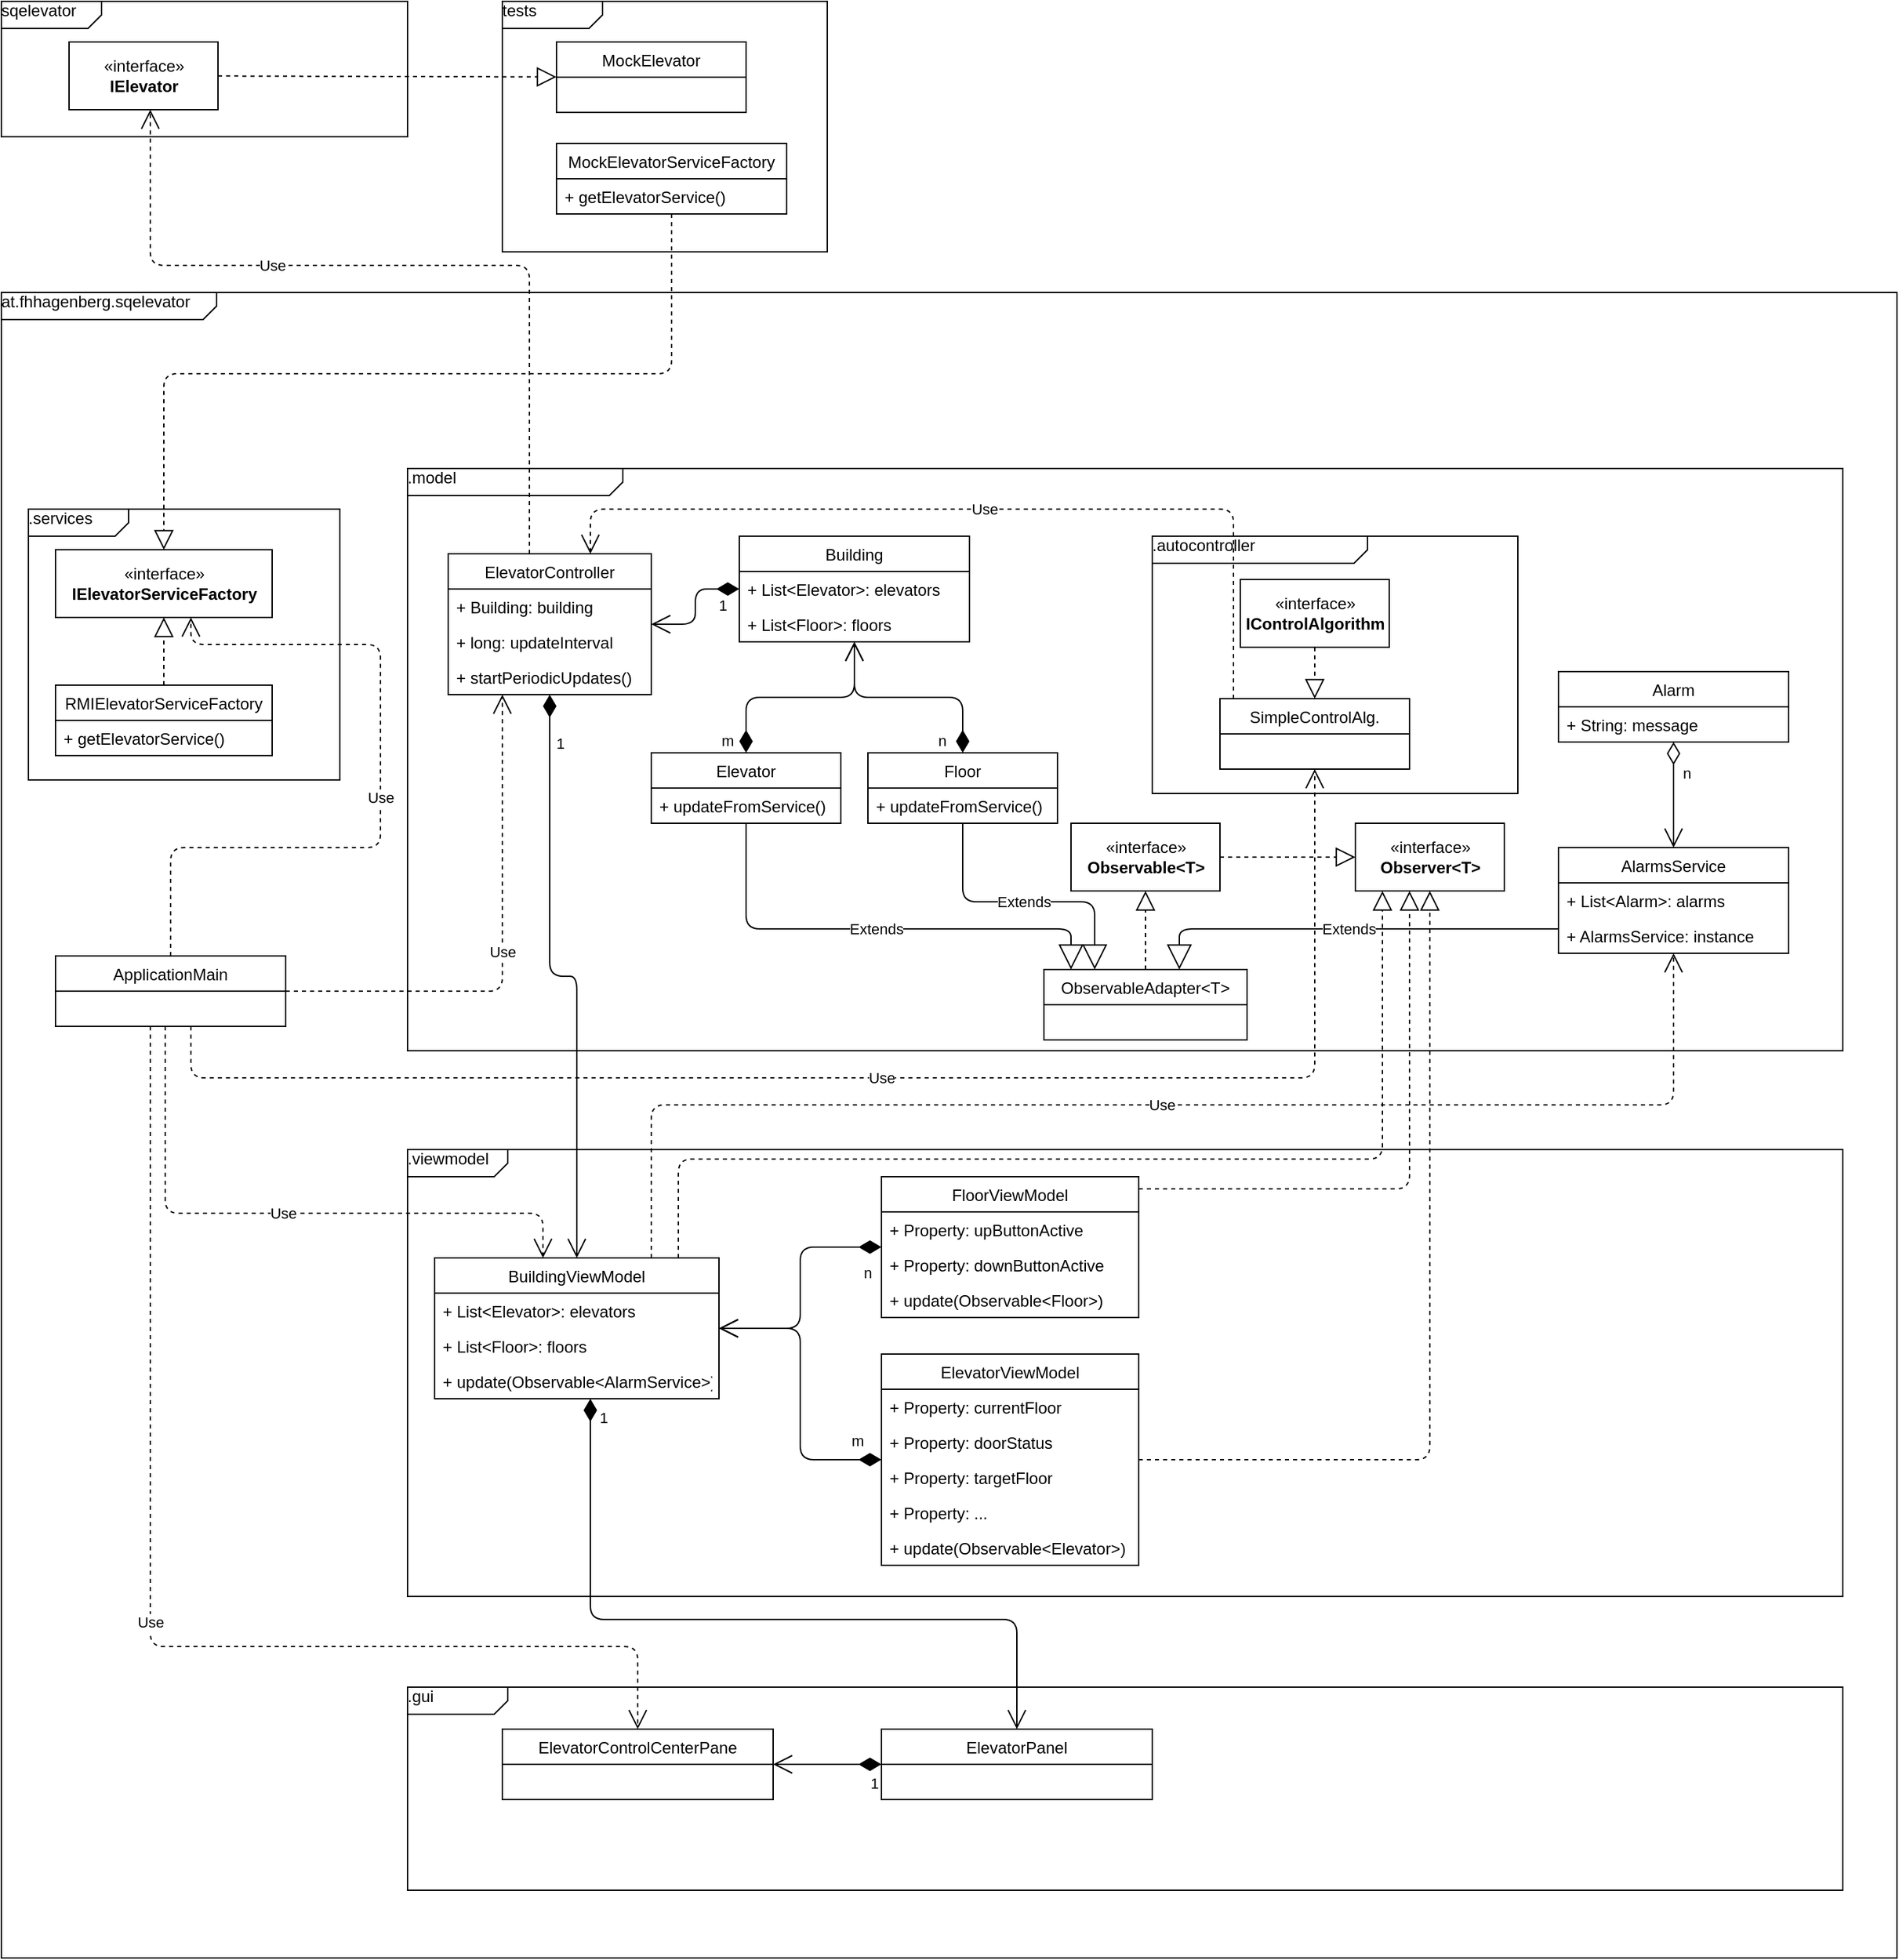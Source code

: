 <mxfile version="12.6.5" type="dropbox"><diagram id="C5RBs43oDa-KdzZeNtuy" name="Page-1"><mxGraphModel dx="1422" dy="779" grid="1" gridSize="10" guides="1" tooltips="1" connect="1" arrows="1" fold="1" page="1" pageScale="1" pageWidth="827" pageHeight="1169" math="0" shadow="0"><root><mxCell id="WIyWlLk6GJQsqaUBKTNV-0"/><mxCell id="WIyWlLk6GJQsqaUBKTNV-1" parent="WIyWlLk6GJQsqaUBKTNV-0"/><mxCell id="fPnOpUPq2UDJ7PXk2tGR-1" value="&lt;div&gt;sqelevator&lt;/div&gt;" style="html=1;shape=mxgraph.sysml.package;xSize=90;align=left;spacingLeft=10;overflow=fill;strokeWidth=1;recursiveResize=0;labelX=74;" parent="WIyWlLk6GJQsqaUBKTNV-1" vertex="1"><mxGeometry x="40" y="15" width="300" height="100" as="geometry"/></mxCell><mxCell id="fPnOpUPq2UDJ7PXk2tGR-4" value="&amp;lt;&amp;lt;import&amp;gt;&amp;gt;" style="strokeColor=inherit;fillColor=inherit;gradientColor=inherit;edgeStyle=none;endArrow=open;dashed=1;verticalAlign=top;labelBackgroundColor=none;endSize=12;html=1;" parent="fPnOpUPq2UDJ7PXk2tGR-1" edge="1"><mxGeometry relative="1" as="geometry"><mxPoint x="190" y="56.429" as="targetPoint"/></mxGeometry></mxCell><mxCell id="fPnOpUPq2UDJ7PXk2tGR-5" value="«interface»&lt;br&gt;&lt;b&gt;IElevator&lt;/b&gt;" style="html=1;" parent="fPnOpUPq2UDJ7PXk2tGR-1" vertex="1"><mxGeometry x="50" y="30" width="110" height="50" as="geometry"/></mxCell><mxCell id="fPnOpUPq2UDJ7PXk2tGR-6" value="at.fhhagenberg.sqelevator" style="html=1;shape=mxgraph.sysml.package;xSize=90;align=left;spacingLeft=10;overflow=fill;strokeWidth=1;recursiveResize=0;labelX=159;verticalAlign=middle;" parent="WIyWlLk6GJQsqaUBKTNV-1" vertex="1"><mxGeometry x="40" y="230" width="1400" height="1230" as="geometry"/></mxCell><mxCell id="fPnOpUPq2UDJ7PXk2tGR-7" value="&amp;lt;&amp;lt;import&amp;gt;&amp;gt;" style="strokeColor=inherit;fillColor=inherit;gradientColor=inherit;edgeStyle=none;endArrow=open;dashed=1;verticalAlign=top;labelBackgroundColor=none;endSize=12;html=1;" parent="fPnOpUPq2UDJ7PXk2tGR-6" edge="1"><mxGeometry relative="1" as="geometry"><mxPoint x="190" y="56.429" as="targetPoint"/></mxGeometry></mxCell><mxCell id="fPnOpUPq2UDJ7PXk2tGR-18" value=".model" style="html=1;shape=mxgraph.sysml.package;xSize=90;align=left;spacingLeft=10;overflow=fill;strokeWidth=1;recursiveResize=0;labelX=159;verticalAlign=middle;" parent="fPnOpUPq2UDJ7PXk2tGR-6" vertex="1"><mxGeometry x="300" y="130" width="1060" height="430" as="geometry"/></mxCell><mxCell id="fPnOpUPq2UDJ7PXk2tGR-19" value="&amp;lt;&amp;lt;import&amp;gt;&amp;gt;" style="strokeColor=inherit;fillColor=inherit;gradientColor=inherit;edgeStyle=none;endArrow=open;dashed=1;verticalAlign=top;labelBackgroundColor=none;endSize=12;html=1;" parent="fPnOpUPq2UDJ7PXk2tGR-18" edge="1"><mxGeometry relative="1" as="geometry"><mxPoint x="190" y="56.429" as="targetPoint"/></mxGeometry></mxCell><mxCell id="fPnOpUPq2UDJ7PXk2tGR-30" value="Building" style="swimlane;fontStyle=0;childLayout=stackLayout;horizontal=1;startSize=26;fillColor=none;horizontalStack=0;resizeParent=1;resizeParentMax=0;resizeLast=0;collapsible=1;marginBottom=0;" parent="fPnOpUPq2UDJ7PXk2tGR-18" vertex="1"><mxGeometry x="245" y="50" width="170" height="78" as="geometry"/></mxCell><mxCell id="fPnOpUPq2UDJ7PXk2tGR-46" value="+ List&lt;Elevator&gt;: elevators" style="text;strokeColor=none;fillColor=none;align=left;verticalAlign=top;spacingLeft=4;spacingRight=4;overflow=hidden;rotatable=0;points=[[0,0.5],[1,0.5]];portConstraint=eastwest;" parent="fPnOpUPq2UDJ7PXk2tGR-30" vertex="1"><mxGeometry y="26" width="170" height="26" as="geometry"/></mxCell><mxCell id="fPnOpUPq2UDJ7PXk2tGR-44" value="+ List&lt;Floor&gt;: floors" style="text;strokeColor=none;fillColor=none;align=left;verticalAlign=top;spacingLeft=4;spacingRight=4;overflow=hidden;rotatable=0;points=[[0,0.5],[1,0.5]];portConstraint=eastwest;" parent="fPnOpUPq2UDJ7PXk2tGR-30" vertex="1"><mxGeometry y="52" width="170" height="26" as="geometry"/></mxCell><mxCell id="fPnOpUPq2UDJ7PXk2tGR-40" value="Floor" style="swimlane;fontStyle=0;childLayout=stackLayout;horizontal=1;startSize=26;fillColor=none;horizontalStack=0;resizeParent=1;resizeParentMax=0;resizeLast=0;collapsible=1;marginBottom=0;" parent="fPnOpUPq2UDJ7PXk2tGR-18" vertex="1"><mxGeometry x="340" y="210" width="140" height="52" as="geometry"/></mxCell><mxCell id="fPnOpUPq2UDJ7PXk2tGR-146" value="+ updateFromService()" style="text;strokeColor=none;fillColor=none;align=left;verticalAlign=top;spacingLeft=4;spacingRight=4;overflow=hidden;rotatable=0;points=[[0,0.5],[1,0.5]];portConstraint=eastwest;" parent="fPnOpUPq2UDJ7PXk2tGR-40" vertex="1"><mxGeometry y="26" width="140" height="26" as="geometry"/></mxCell><mxCell id="fPnOpUPq2UDJ7PXk2tGR-39" value="Elevator" style="swimlane;fontStyle=0;childLayout=stackLayout;horizontal=1;startSize=26;fillColor=none;horizontalStack=0;resizeParent=1;resizeParentMax=0;resizeLast=0;collapsible=1;marginBottom=0;" parent="fPnOpUPq2UDJ7PXk2tGR-18" vertex="1"><mxGeometry x="180" y="210" width="140" height="52" as="geometry"/></mxCell><mxCell id="fPnOpUPq2UDJ7PXk2tGR-145" value="+ updateFromService()" style="text;strokeColor=none;fillColor=none;align=left;verticalAlign=top;spacingLeft=4;spacingRight=4;overflow=hidden;rotatable=0;points=[[0,0.5],[1,0.5]];portConstraint=eastwest;" parent="fPnOpUPq2UDJ7PXk2tGR-39" vertex="1"><mxGeometry y="26" width="140" height="26" as="geometry"/></mxCell><mxCell id="fPnOpUPq2UDJ7PXk2tGR-47" value="m" style="endArrow=open;html=1;endSize=12;startArrow=diamondThin;startSize=14;startFill=1;edgeStyle=orthogonalEdgeStyle;align=left;verticalAlign=bottom;" parent="fPnOpUPq2UDJ7PXk2tGR-18" source="fPnOpUPq2UDJ7PXk2tGR-39" target="fPnOpUPq2UDJ7PXk2tGR-30" edge="1"><mxGeometry x="-0.494" y="-46" relative="1" as="geometry"><mxPoint x="-10" y="400" as="sourcePoint"/><mxPoint x="150" y="400" as="targetPoint"/><mxPoint x="-20" y="-5" as="offset"/></mxGeometry></mxCell><mxCell id="fPnOpUPq2UDJ7PXk2tGR-57" value="n" style="endArrow=open;html=1;endSize=12;startArrow=diamondThin;startSize=14;startFill=1;edgeStyle=orthogonalEdgeStyle;align=left;verticalAlign=bottom;" parent="fPnOpUPq2UDJ7PXk2tGR-18" source="fPnOpUPq2UDJ7PXk2tGR-40" target="fPnOpUPq2UDJ7PXk2tGR-30" edge="1"><mxGeometry x="-0.247" y="41" relative="1" as="geometry"><mxPoint x="110" y="290" as="sourcePoint"/><mxPoint x="135" y="212" as="targetPoint"/><mxPoint as="offset"/></mxGeometry></mxCell><mxCell id="fPnOpUPq2UDJ7PXk2tGR-60" value=".autocontroller" style="html=1;shape=mxgraph.sysml.package;xSize=90;align=left;spacingLeft=10;overflow=fill;strokeWidth=1;recursiveResize=0;labelX=159;verticalAlign=middle;" parent="fPnOpUPq2UDJ7PXk2tGR-18" vertex="1"><mxGeometry x="550" y="50" width="270" height="190" as="geometry"/></mxCell><mxCell id="fPnOpUPq2UDJ7PXk2tGR-61" value="&amp;lt;&amp;lt;import&amp;gt;&amp;gt;" style="strokeColor=inherit;fillColor=inherit;gradientColor=inherit;edgeStyle=none;endArrow=open;dashed=1;verticalAlign=top;labelBackgroundColor=none;endSize=12;html=1;" parent="fPnOpUPq2UDJ7PXk2tGR-60" edge="1"><mxGeometry relative="1" as="geometry"><mxPoint x="190" y="56.429" as="targetPoint"/></mxGeometry></mxCell><mxCell id="fPnOpUPq2UDJ7PXk2tGR-73" value="«interface»&lt;br&gt;&lt;b&gt;IControlAlgorithm&lt;/b&gt;" style="html=1;" parent="fPnOpUPq2UDJ7PXk2tGR-60" vertex="1"><mxGeometry x="65" y="32" width="110" height="50" as="geometry"/></mxCell><mxCell id="fPnOpUPq2UDJ7PXk2tGR-74" value="SimpleControlAlg." style="swimlane;fontStyle=0;childLayout=stackLayout;horizontal=1;startSize=26;fillColor=none;horizontalStack=0;resizeParent=1;resizeParentMax=0;resizeLast=0;collapsible=1;marginBottom=0;" parent="fPnOpUPq2UDJ7PXk2tGR-60" vertex="1"><mxGeometry x="50" y="120" width="140" height="52" as="geometry"/></mxCell><mxCell id="fPnOpUPq2UDJ7PXk2tGR-75" value="" style="endArrow=block;dashed=1;endFill=0;endSize=12;html=1;" parent="fPnOpUPq2UDJ7PXk2tGR-60" source="fPnOpUPq2UDJ7PXk2tGR-73" target="fPnOpUPq2UDJ7PXk2tGR-74" edge="1"><mxGeometry width="160" relative="1" as="geometry"><mxPoint x="-530" y="600" as="sourcePoint"/><mxPoint x="-370" y="600" as="targetPoint"/></mxGeometry></mxCell><mxCell id="fPnOpUPq2UDJ7PXk2tGR-20" value="ElevatorController" style="swimlane;fontStyle=0;childLayout=stackLayout;horizontal=1;startSize=26;fillColor=none;horizontalStack=0;resizeParent=1;resizeParentMax=0;resizeLast=0;collapsible=1;marginBottom=0;" parent="fPnOpUPq2UDJ7PXk2tGR-18" vertex="1"><mxGeometry x="30" y="63" width="150" height="104" as="geometry"/></mxCell><mxCell id="fPnOpUPq2UDJ7PXk2tGR-59" value="+ Building: building" style="text;strokeColor=none;fillColor=none;align=left;verticalAlign=top;spacingLeft=4;spacingRight=4;overflow=hidden;rotatable=0;points=[[0,0.5],[1,0.5]];portConstraint=eastwest;" parent="fPnOpUPq2UDJ7PXk2tGR-20" vertex="1"><mxGeometry y="26" width="150" height="26" as="geometry"/></mxCell><mxCell id="fPnOpUPq2UDJ7PXk2tGR-150" value="+ long: updateInterval" style="text;strokeColor=none;fillColor=none;align=left;verticalAlign=top;spacingLeft=4;spacingRight=4;overflow=hidden;rotatable=0;points=[[0,0.5],[1,0.5]];portConstraint=eastwest;" parent="fPnOpUPq2UDJ7PXk2tGR-20" vertex="1"><mxGeometry y="52" width="150" height="26" as="geometry"/></mxCell><mxCell id="fPnOpUPq2UDJ7PXk2tGR-149" value="+ startPeriodicUpdates()" style="text;strokeColor=none;fillColor=none;align=left;verticalAlign=top;spacingLeft=4;spacingRight=4;overflow=hidden;rotatable=0;points=[[0,0.5],[1,0.5]];portConstraint=eastwest;" parent="fPnOpUPq2UDJ7PXk2tGR-20" vertex="1"><mxGeometry y="78" width="150" height="26" as="geometry"/></mxCell><mxCell id="fPnOpUPq2UDJ7PXk2tGR-58" value="1" style="endArrow=open;html=1;endSize=12;startArrow=diamondThin;startSize=14;startFill=1;edgeStyle=orthogonalEdgeStyle;align=left;verticalAlign=bottom;" parent="fPnOpUPq2UDJ7PXk2tGR-18" source="fPnOpUPq2UDJ7PXk2tGR-30" target="fPnOpUPq2UDJ7PXk2tGR-20" edge="1"><mxGeometry x="-0.615" y="21" relative="1" as="geometry"><mxPoint x="170" y="286" as="sourcePoint"/><mxPoint x="330" y="108" as="targetPoint"/><mxPoint as="offset"/></mxGeometry></mxCell><mxCell id="fPnOpUPq2UDJ7PXk2tGR-76" value="Use" style="endArrow=open;endSize=12;dashed=1;html=1;edgeStyle=orthogonalEdgeStyle;" parent="fPnOpUPq2UDJ7PXk2tGR-18" source="fPnOpUPq2UDJ7PXk2tGR-74" target="fPnOpUPq2UDJ7PXk2tGR-20" edge="1"><mxGeometry width="160" relative="1" as="geometry"><mxPoint x="-20" y="620" as="sourcePoint"/><mxPoint x="140" y="620" as="targetPoint"/><Array as="points"><mxPoint x="610" y="30"/><mxPoint x="135" y="30"/></Array></mxGeometry></mxCell><mxCell id="fPnOpUPq2UDJ7PXk2tGR-91" value="«interface»&lt;br&gt;&lt;b&gt;Observer&amp;lt;T&amp;gt;&lt;/b&gt;" style="html=1;" parent="fPnOpUPq2UDJ7PXk2tGR-18" vertex="1"><mxGeometry x="700" y="262" width="110" height="50" as="geometry"/></mxCell><mxCell id="fPnOpUPq2UDJ7PXk2tGR-94" value="«interface»&lt;br&gt;&lt;b&gt;Observable&amp;lt;T&amp;gt;&lt;/b&gt;" style="html=1;" parent="fPnOpUPq2UDJ7PXk2tGR-18" vertex="1"><mxGeometry x="490" y="262" width="110" height="50" as="geometry"/></mxCell><mxCell id="fPnOpUPq2UDJ7PXk2tGR-95" value="ObservableAdapter&lt;T&gt;" style="swimlane;fontStyle=0;childLayout=stackLayout;horizontal=1;startSize=26;fillColor=none;horizontalStack=0;resizeParent=1;resizeParentMax=0;resizeLast=0;collapsible=1;marginBottom=0;" parent="fPnOpUPq2UDJ7PXk2tGR-18" vertex="1"><mxGeometry x="470" y="370" width="150" height="52" as="geometry"/></mxCell><mxCell id="fPnOpUPq2UDJ7PXk2tGR-99" value="" style="endArrow=block;dashed=1;endFill=0;endSize=12;html=1;" parent="fPnOpUPq2UDJ7PXk2tGR-18" source="fPnOpUPq2UDJ7PXk2tGR-95" target="fPnOpUPq2UDJ7PXk2tGR-94" edge="1"><mxGeometry width="160" relative="1" as="geometry"><mxPoint x="-10" y="1120" as="sourcePoint"/><mxPoint x="150" y="1120" as="targetPoint"/></mxGeometry></mxCell><mxCell id="fPnOpUPq2UDJ7PXk2tGR-100" value="Extends" style="endArrow=block;endSize=16;endFill=0;html=1;edgeStyle=orthogonalEdgeStyle;" parent="fPnOpUPq2UDJ7PXk2tGR-18" source="fPnOpUPq2UDJ7PXk2tGR-39" target="fPnOpUPq2UDJ7PXk2tGR-95" edge="1"><mxGeometry width="160" relative="1" as="geometry"><mxPoint x="-10" y="1120" as="sourcePoint"/><mxPoint x="150" y="1120" as="targetPoint"/><Array as="points"><mxPoint x="250" y="340"/><mxPoint x="490" y="340"/></Array></mxGeometry></mxCell><mxCell id="fPnOpUPq2UDJ7PXk2tGR-101" value="Extends" style="endArrow=block;endSize=16;endFill=0;html=1;edgeStyle=orthogonalEdgeStyle;entryX=0.25;entryY=0;entryDx=0;entryDy=0;" parent="fPnOpUPq2UDJ7PXk2tGR-18" source="fPnOpUPq2UDJ7PXk2tGR-40" target="fPnOpUPq2UDJ7PXk2tGR-95" edge="1"><mxGeometry width="160" relative="1" as="geometry"><mxPoint x="307.938" y="272" as="sourcePoint"/><mxPoint x="507.062" y="380" as="targetPoint"/><Array as="points"><mxPoint x="410" y="320"/><mxPoint x="508" y="320"/></Array></mxGeometry></mxCell><mxCell id="fPnOpUPq2UDJ7PXk2tGR-104" value="" style="endArrow=block;dashed=1;endFill=0;endSize=12;html=1;" parent="fPnOpUPq2UDJ7PXk2tGR-18" source="fPnOpUPq2UDJ7PXk2tGR-94" target="fPnOpUPq2UDJ7PXk2tGR-91" edge="1"><mxGeometry width="160" relative="1" as="geometry"><mxPoint x="-10" y="1120" as="sourcePoint"/><mxPoint x="150" y="1120" as="targetPoint"/></mxGeometry></mxCell><mxCell id="uzkEMmozp2CUpiq_NeE0-0" value="AlarmsService" style="swimlane;fontStyle=0;childLayout=stackLayout;horizontal=1;startSize=26;fillColor=none;horizontalStack=0;resizeParent=1;resizeParentMax=0;resizeLast=0;collapsible=1;marginBottom=0;" vertex="1" parent="fPnOpUPq2UDJ7PXk2tGR-18"><mxGeometry x="850" y="280" width="170" height="78" as="geometry"/></mxCell><mxCell id="uzkEMmozp2CUpiq_NeE0-1" value="+ List&lt;Alarm&gt;: alarms" style="text;strokeColor=none;fillColor=none;align=left;verticalAlign=top;spacingLeft=4;spacingRight=4;overflow=hidden;rotatable=0;points=[[0,0.5],[1,0.5]];portConstraint=eastwest;" vertex="1" parent="uzkEMmozp2CUpiq_NeE0-0"><mxGeometry y="26" width="170" height="26" as="geometry"/></mxCell><mxCell id="uzkEMmozp2CUpiq_NeE0-2" value="+ AlarmsService: instance" style="text;strokeColor=none;fillColor=none;align=left;verticalAlign=top;spacingLeft=4;spacingRight=4;overflow=hidden;rotatable=0;points=[[0,0.5],[1,0.5]];portConstraint=eastwest;" vertex="1" parent="uzkEMmozp2CUpiq_NeE0-0"><mxGeometry y="52" width="170" height="26" as="geometry"/></mxCell><mxCell id="uzkEMmozp2CUpiq_NeE0-3" value="Alarm" style="swimlane;fontStyle=0;childLayout=stackLayout;horizontal=1;startSize=26;fillColor=none;horizontalStack=0;resizeParent=1;resizeParentMax=0;resizeLast=0;collapsible=1;marginBottom=0;" vertex="1" parent="fPnOpUPq2UDJ7PXk2tGR-18"><mxGeometry x="850" y="150" width="170" height="52" as="geometry"/></mxCell><mxCell id="uzkEMmozp2CUpiq_NeE0-4" value="+ String: message" style="text;strokeColor=none;fillColor=none;align=left;verticalAlign=top;spacingLeft=4;spacingRight=4;overflow=hidden;rotatable=0;points=[[0,0.5],[1,0.5]];portConstraint=eastwest;" vertex="1" parent="uzkEMmozp2CUpiq_NeE0-3"><mxGeometry y="26" width="170" height="26" as="geometry"/></mxCell><mxCell id="uzkEMmozp2CUpiq_NeE0-6" value="n" style="endArrow=open;html=1;endSize=12;startArrow=diamondThin;startSize=14;startFill=0;edgeStyle=orthogonalEdgeStyle;align=left;verticalAlign=bottom;" edge="1" parent="fPnOpUPq2UDJ7PXk2tGR-18" source="uzkEMmozp2CUpiq_NeE0-3" target="uzkEMmozp2CUpiq_NeE0-0"><mxGeometry x="-0.176" y="5" relative="1" as="geometry"><mxPoint x="-300" y="1120" as="sourcePoint"/><mxPoint x="-140" y="1120" as="targetPoint"/><mxPoint as="offset"/></mxGeometry></mxCell><mxCell id="uzkEMmozp2CUpiq_NeE0-7" value="Extends" style="endArrow=block;endSize=16;endFill=0;html=1;edgeStyle=orthogonalEdgeStyle;" edge="1" parent="fPnOpUPq2UDJ7PXk2tGR-18" source="uzkEMmozp2CUpiq_NeE0-0" target="fPnOpUPq2UDJ7PXk2tGR-95"><mxGeometry width="160" relative="1" as="geometry"><mxPoint x="420" y="272" as="sourcePoint"/><mxPoint x="517.5" y="380" as="targetPoint"/><Array as="points"><mxPoint x="570" y="340"/></Array></mxGeometry></mxCell><mxCell id="fPnOpUPq2UDJ7PXk2tGR-77" value=".viewmodel" style="html=1;shape=mxgraph.sysml.package;xSize=90;align=left;spacingLeft=10;overflow=fill;strokeWidth=1;recursiveResize=0;labelX=74;" parent="fPnOpUPq2UDJ7PXk2tGR-6" vertex="1"><mxGeometry x="300" y="633" width="1060" height="330" as="geometry"/></mxCell><mxCell id="fPnOpUPq2UDJ7PXk2tGR-78" value="&amp;lt;&amp;lt;import&amp;gt;&amp;gt;" style="strokeColor=inherit;fillColor=inherit;gradientColor=inherit;edgeStyle=none;endArrow=open;dashed=1;verticalAlign=top;labelBackgroundColor=none;endSize=12;html=1;" parent="fPnOpUPq2UDJ7PXk2tGR-77" edge="1"><mxGeometry relative="1" as="geometry"><mxPoint x="190" y="56.429" as="targetPoint"/></mxGeometry></mxCell><mxCell id="fPnOpUPq2UDJ7PXk2tGR-82" value="BuildingViewModel" style="swimlane;fontStyle=0;childLayout=stackLayout;horizontal=1;startSize=26;fillColor=none;horizontalStack=0;resizeParent=1;resizeParentMax=0;resizeLast=0;collapsible=1;marginBottom=0;" parent="fPnOpUPq2UDJ7PXk2tGR-77" vertex="1"><mxGeometry x="20" y="80" width="210" height="104" as="geometry"/></mxCell><mxCell id="fPnOpUPq2UDJ7PXk2tGR-83" value="+ List&lt;Elevator&gt;: elevators" style="text;strokeColor=none;fillColor=none;align=left;verticalAlign=top;spacingLeft=4;spacingRight=4;overflow=hidden;rotatable=0;points=[[0,0.5],[1,0.5]];portConstraint=eastwest;" parent="fPnOpUPq2UDJ7PXk2tGR-82" vertex="1"><mxGeometry y="26" width="210" height="26" as="geometry"/></mxCell><mxCell id="fPnOpUPq2UDJ7PXk2tGR-84" value="+ List&lt;Floor&gt;: floors" style="text;strokeColor=none;fillColor=none;align=left;verticalAlign=top;spacingLeft=4;spacingRight=4;overflow=hidden;rotatable=0;points=[[0,0.5],[1,0.5]];portConstraint=eastwest;" parent="fPnOpUPq2UDJ7PXk2tGR-82" vertex="1"><mxGeometry y="52" width="210" height="26" as="geometry"/></mxCell><mxCell id="uzkEMmozp2CUpiq_NeE0-10" value="+ update(Observable&lt;AlarmService&gt;)" style="text;strokeColor=none;fillColor=none;align=left;verticalAlign=top;spacingLeft=4;spacingRight=4;overflow=hidden;rotatable=0;points=[[0,0.5],[1,0.5]];portConstraint=eastwest;" vertex="1" parent="fPnOpUPq2UDJ7PXk2tGR-82"><mxGeometry y="78" width="210" height="26" as="geometry"/></mxCell><mxCell id="fPnOpUPq2UDJ7PXk2tGR-87" value="FloorViewModel" style="swimlane;fontStyle=0;childLayout=stackLayout;horizontal=1;startSize=26;fillColor=none;horizontalStack=0;resizeParent=1;resizeParentMax=0;resizeLast=0;collapsible=1;marginBottom=0;" parent="fPnOpUPq2UDJ7PXk2tGR-77" vertex="1"><mxGeometry x="350" y="20" width="190" height="104" as="geometry"/></mxCell><mxCell id="fPnOpUPq2UDJ7PXk2tGR-132" value="+ Property: upButtonActive" style="text;strokeColor=none;fillColor=none;align=left;verticalAlign=top;spacingLeft=4;spacingRight=4;overflow=hidden;rotatable=0;points=[[0,0.5],[1,0.5]];portConstraint=eastwest;" parent="fPnOpUPq2UDJ7PXk2tGR-87" vertex="1"><mxGeometry y="26" width="190" height="26" as="geometry"/></mxCell><mxCell id="fPnOpUPq2UDJ7PXk2tGR-133" value="+ Property: downButtonActive" style="text;strokeColor=none;fillColor=none;align=left;verticalAlign=top;spacingLeft=4;spacingRight=4;overflow=hidden;rotatable=0;points=[[0,0.5],[1,0.5]];portConstraint=eastwest;" parent="fPnOpUPq2UDJ7PXk2tGR-87" vertex="1"><mxGeometry y="52" width="190" height="26" as="geometry"/></mxCell><mxCell id="fPnOpUPq2UDJ7PXk2tGR-143" value="+ update(Observable&lt;Floor&gt;)" style="text;strokeColor=none;fillColor=none;align=left;verticalAlign=top;spacingLeft=4;spacingRight=4;overflow=hidden;rotatable=0;points=[[0,0.5],[1,0.5]];portConstraint=eastwest;" parent="fPnOpUPq2UDJ7PXk2tGR-87" vertex="1"><mxGeometry y="78" width="190" height="26" as="geometry"/></mxCell><mxCell id="fPnOpUPq2UDJ7PXk2tGR-88" value="ElevatorViewModel" style="swimlane;fontStyle=0;childLayout=stackLayout;horizontal=1;startSize=26;fillColor=none;horizontalStack=0;resizeParent=1;resizeParentMax=0;resizeLast=0;collapsible=1;marginBottom=0;" parent="fPnOpUPq2UDJ7PXk2tGR-77" vertex="1"><mxGeometry x="350" y="151" width="190" height="156" as="geometry"/></mxCell><mxCell id="fPnOpUPq2UDJ7PXk2tGR-134" value="+ Property: currentFloor" style="text;strokeColor=none;fillColor=none;align=left;verticalAlign=top;spacingLeft=4;spacingRight=4;overflow=hidden;rotatable=0;points=[[0,0.5],[1,0.5]];portConstraint=eastwest;" parent="fPnOpUPq2UDJ7PXk2tGR-88" vertex="1"><mxGeometry y="26" width="190" height="26" as="geometry"/></mxCell><mxCell id="fPnOpUPq2UDJ7PXk2tGR-139" value="+ Property: doorStatus" style="text;strokeColor=none;fillColor=none;align=left;verticalAlign=top;spacingLeft=4;spacingRight=4;overflow=hidden;rotatable=0;points=[[0,0.5],[1,0.5]];portConstraint=eastwest;" parent="fPnOpUPq2UDJ7PXk2tGR-88" vertex="1"><mxGeometry y="52" width="190" height="26" as="geometry"/></mxCell><mxCell id="fPnOpUPq2UDJ7PXk2tGR-137" value="+ Property: targetFloor" style="text;strokeColor=none;fillColor=none;align=left;verticalAlign=top;spacingLeft=4;spacingRight=4;overflow=hidden;rotatable=0;points=[[0,0.5],[1,0.5]];portConstraint=eastwest;" parent="fPnOpUPq2UDJ7PXk2tGR-88" vertex="1"><mxGeometry y="78" width="190" height="26" as="geometry"/></mxCell><mxCell id="fPnOpUPq2UDJ7PXk2tGR-136" value="+ Property: ..." style="text;strokeColor=none;fillColor=none;align=left;verticalAlign=top;spacingLeft=4;spacingRight=4;overflow=hidden;rotatable=0;points=[[0,0.5],[1,0.5]];portConstraint=eastwest;" parent="fPnOpUPq2UDJ7PXk2tGR-88" vertex="1"><mxGeometry y="104" width="190" height="26" as="geometry"/></mxCell><mxCell id="fPnOpUPq2UDJ7PXk2tGR-144" value="+ update(Observable&lt;Elevator&gt;)" style="text;strokeColor=none;fillColor=none;align=left;verticalAlign=top;spacingLeft=4;spacingRight=4;overflow=hidden;rotatable=0;points=[[0,0.5],[1,0.5]];portConstraint=eastwest;" parent="fPnOpUPq2UDJ7PXk2tGR-88" vertex="1"><mxGeometry y="130" width="190" height="26" as="geometry"/></mxCell><mxCell id="fPnOpUPq2UDJ7PXk2tGR-89" value="m" style="endArrow=open;html=1;endSize=12;startArrow=diamondThin;startSize=14;startFill=1;edgeStyle=orthogonalEdgeStyle;align=left;verticalAlign=bottom;" parent="fPnOpUPq2UDJ7PXk2tGR-77" source="fPnOpUPq2UDJ7PXk2tGR-88" target="fPnOpUPq2UDJ7PXk2tGR-82" edge="1"><mxGeometry x="-0.773" y="-5" relative="1" as="geometry"><mxPoint x="-220" y="130" as="sourcePoint"/><mxPoint x="175" y="118" as="targetPoint"/><mxPoint as="offset"/></mxGeometry></mxCell><mxCell id="fPnOpUPq2UDJ7PXk2tGR-90" value="n" style="endArrow=open;html=1;endSize=12;startArrow=diamondThin;startSize=14;startFill=1;edgeStyle=orthogonalEdgeStyle;align=left;verticalAlign=bottom;" parent="fPnOpUPq2UDJ7PXk2tGR-77" source="fPnOpUPq2UDJ7PXk2tGR-87" target="fPnOpUPq2UDJ7PXk2tGR-82" edge="1"><mxGeometry x="-0.027" y="45" relative="1" as="geometry"><mxPoint x="-100" y="20" as="sourcePoint"/><mxPoint x="170" y="118" as="targetPoint"/><mxPoint as="offset"/></mxGeometry></mxCell><mxCell id="fPnOpUPq2UDJ7PXk2tGR-80" value=".gui" style="html=1;shape=mxgraph.sysml.package;xSize=90;align=left;spacingLeft=10;overflow=fill;strokeWidth=1;recursiveResize=0;labelX=74;" parent="fPnOpUPq2UDJ7PXk2tGR-6" vertex="1"><mxGeometry x="300" y="1030" width="1060" height="150" as="geometry"/></mxCell><mxCell id="fPnOpUPq2UDJ7PXk2tGR-81" value="&amp;lt;&amp;lt;import&amp;gt;&amp;gt;" style="strokeColor=inherit;fillColor=inherit;gradientColor=inherit;edgeStyle=none;endArrow=open;dashed=1;verticalAlign=top;labelBackgroundColor=none;endSize=12;html=1;" parent="fPnOpUPq2UDJ7PXk2tGR-80" edge="1"><mxGeometry relative="1" as="geometry"><mxPoint x="190" y="56.429" as="targetPoint"/></mxGeometry></mxCell><mxCell id="fPnOpUPq2UDJ7PXk2tGR-119" value="ElevatorControlCenterPane" style="swimlane;fontStyle=0;childLayout=stackLayout;horizontal=1;startSize=26;fillColor=none;horizontalStack=0;resizeParent=1;resizeParentMax=0;resizeLast=0;collapsible=1;marginBottom=0;" parent="fPnOpUPq2UDJ7PXk2tGR-80" vertex="1"><mxGeometry x="70" y="31" width="200" height="52" as="geometry"/></mxCell><mxCell id="fPnOpUPq2UDJ7PXk2tGR-122" value="ElevatorPanel" style="swimlane;fontStyle=0;childLayout=stackLayout;horizontal=1;startSize=26;fillColor=none;horizontalStack=0;resizeParent=1;resizeParentMax=0;resizeLast=0;collapsible=1;marginBottom=0;" parent="fPnOpUPq2UDJ7PXk2tGR-80" vertex="1"><mxGeometry x="350" y="31" width="200" height="52" as="geometry"/></mxCell><mxCell id="fPnOpUPq2UDJ7PXk2tGR-124" value="1" style="endArrow=open;html=1;endSize=12;startArrow=diamondThin;startSize=14;startFill=1;edgeStyle=orthogonalEdgeStyle;align=left;verticalAlign=bottom;" parent="fPnOpUPq2UDJ7PXk2tGR-80" source="fPnOpUPq2UDJ7PXk2tGR-122" target="fPnOpUPq2UDJ7PXk2tGR-119" edge="1"><mxGeometry x="-0.75" y="23" relative="1" as="geometry"><mxPoint x="-10" y="211" as="sourcePoint"/><mxPoint x="330" y="261" as="targetPoint"/><mxPoint as="offset"/></mxGeometry></mxCell><mxCell id="fPnOpUPq2UDJ7PXk2tGR-105" value=".services" style="html=1;shape=mxgraph.sysml.package;xSize=90;align=left;spacingLeft=10;overflow=fill;strokeWidth=1;recursiveResize=0;labelX=74;" parent="fPnOpUPq2UDJ7PXk2tGR-6" vertex="1"><mxGeometry x="20" y="160" width="230" height="200" as="geometry"/></mxCell><mxCell id="fPnOpUPq2UDJ7PXk2tGR-106" value="&amp;lt;&amp;lt;import&amp;gt;&amp;gt;" style="strokeColor=inherit;fillColor=inherit;gradientColor=inherit;edgeStyle=none;endArrow=open;dashed=1;verticalAlign=top;labelBackgroundColor=none;endSize=12;html=1;" parent="fPnOpUPq2UDJ7PXk2tGR-105" edge="1"><mxGeometry relative="1" as="geometry"><mxPoint x="190" y="56.429" as="targetPoint"/></mxGeometry></mxCell><mxCell id="fPnOpUPq2UDJ7PXk2tGR-107" value="«interface»&lt;br&gt;&lt;b&gt;IElevatorServiceFactory&lt;/b&gt;" style="html=1;" parent="fPnOpUPq2UDJ7PXk2tGR-105" vertex="1"><mxGeometry x="20" y="30" width="160" height="50" as="geometry"/></mxCell><mxCell id="fPnOpUPq2UDJ7PXk2tGR-108" value="RMIElevatorServiceFactory" style="swimlane;fontStyle=0;childLayout=stackLayout;horizontal=1;startSize=26;fillColor=none;horizontalStack=0;resizeParent=1;resizeParentMax=0;resizeLast=0;collapsible=1;marginBottom=0;" parent="fPnOpUPq2UDJ7PXk2tGR-105" vertex="1"><mxGeometry x="20" y="130" width="160" height="52" as="geometry"/></mxCell><mxCell id="fPnOpUPq2UDJ7PXk2tGR-147" value="+ getElevatorService()" style="text;strokeColor=none;fillColor=none;align=left;verticalAlign=top;spacingLeft=4;spacingRight=4;overflow=hidden;rotatable=0;points=[[0,0.5],[1,0.5]];portConstraint=eastwest;" parent="fPnOpUPq2UDJ7PXk2tGR-108" vertex="1"><mxGeometry y="26" width="160" height="26" as="geometry"/></mxCell><mxCell id="fPnOpUPq2UDJ7PXk2tGR-109" value="" style="endArrow=block;dashed=1;endFill=0;endSize=12;html=1;" parent="fPnOpUPq2UDJ7PXk2tGR-105" source="fPnOpUPq2UDJ7PXk2tGR-108" target="fPnOpUPq2UDJ7PXk2tGR-107" edge="1"><mxGeometry width="160" relative="1" as="geometry"><mxPoint x="-950" y="1120" as="sourcePoint"/><mxPoint x="-790" y="1120" as="targetPoint"/></mxGeometry></mxCell><mxCell id="fPnOpUPq2UDJ7PXk2tGR-113" value="ApplicationMain" style="swimlane;fontStyle=0;childLayout=stackLayout;horizontal=1;startSize=26;fillColor=none;horizontalStack=0;resizeParent=1;resizeParentMax=0;resizeLast=0;collapsible=1;marginBottom=0;" parent="fPnOpUPq2UDJ7PXk2tGR-6" vertex="1"><mxGeometry x="40" y="490" width="170" height="52" as="geometry"/></mxCell><mxCell id="fPnOpUPq2UDJ7PXk2tGR-116" value="1" style="endArrow=open;html=1;endSize=12;startArrow=diamondThin;startSize=14;startFill=1;edgeStyle=orthogonalEdgeStyle;align=left;verticalAlign=bottom;" parent="fPnOpUPq2UDJ7PXk2tGR-6" source="fPnOpUPq2UDJ7PXk2tGR-20" target="fPnOpUPq2UDJ7PXk2tGR-82" edge="1"><mxGeometry x="-0.037" y="164" relative="1" as="geometry"><mxPoint x="265" y="229" as="sourcePoint"/><mxPoint x="190" y="229" as="targetPoint"/><mxPoint x="1" y="1" as="offset"/></mxGeometry></mxCell><mxCell id="fPnOpUPq2UDJ7PXk2tGR-117" value="" style="endArrow=block;dashed=1;endFill=0;endSize=12;html=1;edgeStyle=orthogonalEdgeStyle;" parent="fPnOpUPq2UDJ7PXk2tGR-6" source="fPnOpUPq2UDJ7PXk2tGR-87" target="fPnOpUPq2UDJ7PXk2tGR-91" edge="1"><mxGeometry width="160" relative="1" as="geometry"><mxPoint y="1150" as="sourcePoint"/><mxPoint x="160" y="1150" as="targetPoint"/><Array as="points"><mxPoint x="1040" y="662"/></Array></mxGeometry></mxCell><mxCell id="fPnOpUPq2UDJ7PXk2tGR-118" value="" style="endArrow=block;dashed=1;endFill=0;endSize=12;html=1;edgeStyle=orthogonalEdgeStyle;" parent="fPnOpUPq2UDJ7PXk2tGR-6" source="fPnOpUPq2UDJ7PXk2tGR-88" target="fPnOpUPq2UDJ7PXk2tGR-91" edge="1"><mxGeometry width="160" relative="1" as="geometry"><mxPoint x="480.795" y="640" as="sourcePoint"/><mxPoint x="775.774" y="452" as="targetPoint"/></mxGeometry></mxCell><mxCell id="fPnOpUPq2UDJ7PXk2tGR-126" value="1" style="endArrow=open;html=1;endSize=12;startArrow=diamondThin;startSize=14;startFill=1;edgeStyle=orthogonalEdgeStyle;align=left;verticalAlign=bottom;" parent="fPnOpUPq2UDJ7PXk2tGR-6" source="fPnOpUPq2UDJ7PXk2tGR-82" target="fPnOpUPq2UDJ7PXk2tGR-122" edge="1"><mxGeometry x="-0.92" y="5" relative="1" as="geometry"><mxPoint x="-70" y="1150" as="sourcePoint"/><mxPoint x="90" y="1150" as="targetPoint"/><Array as="points"><mxPoint x="435" y="980"/><mxPoint x="750" y="980"/></Array><mxPoint as="offset"/></mxGeometry></mxCell><mxCell id="fPnOpUPq2UDJ7PXk2tGR-127" value="Use" style="endArrow=open;endSize=12;dashed=1;html=1;edgeStyle=orthogonalEdgeStyle;" parent="fPnOpUPq2UDJ7PXk2tGR-6" source="fPnOpUPq2UDJ7PXk2tGR-113" target="fPnOpUPq2UDJ7PXk2tGR-107" edge="1"><mxGeometry width="160" relative="1" as="geometry"><mxPoint y="1150" as="sourcePoint"/><mxPoint x="160" y="1150" as="targetPoint"/><Array as="points"><mxPoint x="125" y="410"/><mxPoint x="280" y="410"/><mxPoint x="280" y="260"/><mxPoint x="140" y="260"/></Array></mxGeometry></mxCell><mxCell id="fPnOpUPq2UDJ7PXk2tGR-128" value="Use" style="endArrow=open;endSize=12;dashed=1;html=1;edgeStyle=orthogonalEdgeStyle;" parent="fPnOpUPq2UDJ7PXk2tGR-6" source="fPnOpUPq2UDJ7PXk2tGR-113" target="fPnOpUPq2UDJ7PXk2tGR-20" edge="1"><mxGeometry width="160" relative="1" as="geometry"><mxPoint x="134.568" y="500" as="sourcePoint"/><mxPoint x="130.415" y="250" as="targetPoint"/><Array as="points"><mxPoint x="370" y="516"/></Array></mxGeometry></mxCell><mxCell id="fPnOpUPq2UDJ7PXk2tGR-129" value="Use" style="endArrow=open;endSize=12;dashed=1;html=1;edgeStyle=orthogonalEdgeStyle;" parent="fPnOpUPq2UDJ7PXk2tGR-6" source="fPnOpUPq2UDJ7PXk2tGR-113" target="fPnOpUPq2UDJ7PXk2tGR-82" edge="1"><mxGeometry width="160" relative="1" as="geometry"><mxPoint x="159.074" y="500" as="sourcePoint"/><mxPoint x="385.926" y="255" as="targetPoint"/><Array as="points"><mxPoint x="121" y="680"/><mxPoint x="400" y="680"/></Array></mxGeometry></mxCell><mxCell id="fPnOpUPq2UDJ7PXk2tGR-130" value="Use" style="endArrow=open;endSize=12;dashed=1;html=1;edgeStyle=orthogonalEdgeStyle;" parent="fPnOpUPq2UDJ7PXk2tGR-6" source="fPnOpUPq2UDJ7PXk2tGR-113" target="fPnOpUPq2UDJ7PXk2tGR-119" edge="1"><mxGeometry width="160" relative="1" as="geometry"><mxPoint x="130.92" y="521.996" as="sourcePoint"/><mxPoint x="382.823" y="680" as="targetPoint"/><Array as="points"><mxPoint x="110" y="1000"/><mxPoint x="470" y="1000"/></Array></mxGeometry></mxCell><mxCell id="fPnOpUPq2UDJ7PXk2tGR-152" value="Use" style="endArrow=open;endSize=12;dashed=1;html=1;edgeStyle=orthogonalEdgeStyle;" parent="fPnOpUPq2UDJ7PXk2tGR-6" source="fPnOpUPq2UDJ7PXk2tGR-113" target="fPnOpUPq2UDJ7PXk2tGR-74" edge="1"><mxGeometry width="160" relative="1" as="geometry"><mxPoint y="1150" as="sourcePoint"/><mxPoint x="160" y="1150" as="targetPoint"/><Array as="points"><mxPoint x="140" y="580"/><mxPoint x="970" y="580"/></Array></mxGeometry></mxCell><mxCell id="uzkEMmozp2CUpiq_NeE0-8" value="Use" style="endArrow=open;endSize=12;dashed=1;html=1;edgeStyle=orthogonalEdgeStyle;" edge="1" parent="fPnOpUPq2UDJ7PXk2tGR-6" source="fPnOpUPq2UDJ7PXk2tGR-82" target="uzkEMmozp2CUpiq_NeE0-2"><mxGeometry width="160" relative="1" as="geometry"><mxPoint y="1250" as="sourcePoint"/><mxPoint x="160" y="1250" as="targetPoint"/><Array as="points"><mxPoint x="480" y="600"/><mxPoint x="1235" y="600"/></Array></mxGeometry></mxCell><mxCell id="uzkEMmozp2CUpiq_NeE0-9" value="" style="endArrow=block;dashed=1;endFill=0;endSize=12;html=1;edgeStyle=orthogonalEdgeStyle;" edge="1" parent="fPnOpUPq2UDJ7PXk2tGR-6" source="fPnOpUPq2UDJ7PXk2tGR-82" target="fPnOpUPq2UDJ7PXk2tGR-91"><mxGeometry width="160" relative="1" as="geometry"><mxPoint x="850" y="672" as="sourcePoint"/><mxPoint x="1050" y="452" as="targetPoint"/><Array as="points"><mxPoint x="500" y="640"/><mxPoint x="1020" y="640"/></Array></mxGeometry></mxCell><mxCell id="fPnOpUPq2UDJ7PXk2tGR-9" value="tests" style="html=1;shape=mxgraph.sysml.package;xSize=90;align=left;spacingLeft=10;overflow=fill;strokeWidth=1;recursiveResize=0;labelX=74;" parent="WIyWlLk6GJQsqaUBKTNV-1" vertex="1"><mxGeometry x="410" y="15" width="240" height="185" as="geometry"/></mxCell><mxCell id="fPnOpUPq2UDJ7PXk2tGR-10" value="&amp;lt;&amp;lt;import&amp;gt;&amp;gt;" style="strokeColor=inherit;fillColor=inherit;gradientColor=inherit;edgeStyle=none;endArrow=open;dashed=1;verticalAlign=top;labelBackgroundColor=none;endSize=12;html=1;" parent="fPnOpUPq2UDJ7PXk2tGR-9" edge="1"><mxGeometry relative="1" as="geometry"><mxPoint x="190" y="56.429" as="targetPoint"/></mxGeometry></mxCell><mxCell id="fPnOpUPq2UDJ7PXk2tGR-24" value="MockElevator" style="swimlane;fontStyle=0;childLayout=stackLayout;horizontal=1;startSize=26;fillColor=none;horizontalStack=0;resizeParent=1;resizeParentMax=0;resizeLast=0;collapsible=1;marginBottom=0;" parent="fPnOpUPq2UDJ7PXk2tGR-9" vertex="1"><mxGeometry x="40" y="30" width="140" height="52" as="geometry"/></mxCell><mxCell id="fPnOpUPq2UDJ7PXk2tGR-110" value="MockElevatorServiceFactory" style="swimlane;fontStyle=0;childLayout=stackLayout;horizontal=1;startSize=26;fillColor=none;horizontalStack=0;resizeParent=1;resizeParentMax=0;resizeLast=0;collapsible=1;marginBottom=0;" parent="fPnOpUPq2UDJ7PXk2tGR-9" vertex="1"><mxGeometry x="40" y="105" width="170" height="52" as="geometry"/></mxCell><mxCell id="fPnOpUPq2UDJ7PXk2tGR-148" value="+ getElevatorService()" style="text;strokeColor=none;fillColor=none;align=left;verticalAlign=top;spacingLeft=4;spacingRight=4;overflow=hidden;rotatable=0;points=[[0,0.5],[1,0.5]];portConstraint=eastwest;" parent="fPnOpUPq2UDJ7PXk2tGR-110" vertex="1"><mxGeometry y="26" width="170" height="26" as="geometry"/></mxCell><mxCell id="fPnOpUPq2UDJ7PXk2tGR-16" value="" style="endArrow=block;dashed=1;endFill=0;endSize=12;html=1;" parent="WIyWlLk6GJQsqaUBKTNV-1" source="fPnOpUPq2UDJ7PXk2tGR-5" target="fPnOpUPq2UDJ7PXk2tGR-24" edge="1"><mxGeometry width="160" relative="1" as="geometry"><mxPoint x="30" y="500" as="sourcePoint"/><mxPoint x="190" y="500" as="targetPoint"/></mxGeometry></mxCell><mxCell id="fPnOpUPq2UDJ7PXk2tGR-25" value="Use" style="endArrow=open;endSize=12;dashed=1;html=1;edgeStyle=orthogonalEdgeStyle;" parent="WIyWlLk6GJQsqaUBKTNV-1" source="fPnOpUPq2UDJ7PXk2tGR-20" target="fPnOpUPq2UDJ7PXk2tGR-5" edge="1"><mxGeometry x="0.328" width="160" relative="1" as="geometry"><mxPoint x="330" y="210" as="sourcePoint"/><mxPoint x="190" y="650" as="targetPoint"/><Array as="points"><mxPoint x="430" y="210"/><mxPoint x="150" y="210"/></Array><mxPoint as="offset"/></mxGeometry></mxCell><mxCell id="fPnOpUPq2UDJ7PXk2tGR-112" value="" style="endArrow=block;dashed=1;endFill=0;endSize=12;html=1;edgeStyle=orthogonalEdgeStyle;" parent="WIyWlLk6GJQsqaUBKTNV-1" source="fPnOpUPq2UDJ7PXk2tGR-110" target="fPnOpUPq2UDJ7PXk2tGR-107" edge="1"><mxGeometry width="160" relative="1" as="geometry"><mxPoint x="1100" y="400" as="sourcePoint"/><mxPoint x="1100" y="350" as="targetPoint"/><Array as="points"><mxPoint x="535" y="290"/><mxPoint x="160" y="290"/></Array></mxGeometry></mxCell></root></mxGraphModel></diagram></mxfile>